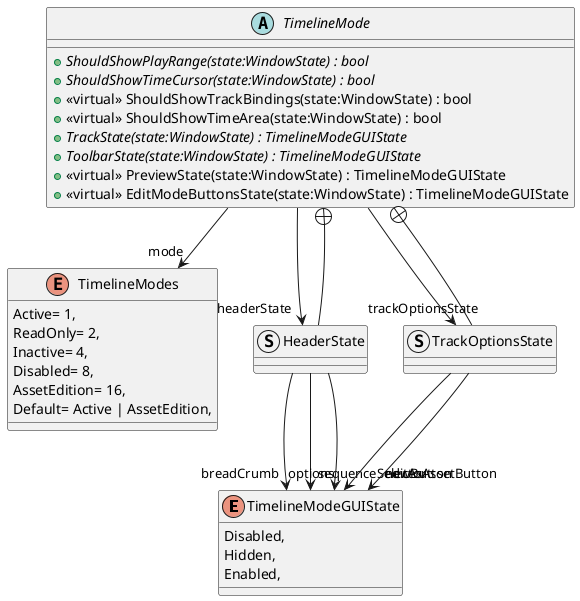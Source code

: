 @startuml
enum TimelineModeGUIState {
    Disabled,
    Hidden,
    Enabled,
}
abstract class TimelineMode {
    + {abstract} ShouldShowPlayRange(state:WindowState) : bool
    + {abstract} ShouldShowTimeCursor(state:WindowState) : bool
    + <<virtual>> ShouldShowTrackBindings(state:WindowState) : bool
    + <<virtual>> ShouldShowTimeArea(state:WindowState) : bool
    + {abstract} TrackState(state:WindowState) : TimelineModeGUIState
    + {abstract} ToolbarState(state:WindowState) : TimelineModeGUIState
    + <<virtual>> PreviewState(state:WindowState) : TimelineModeGUIState
    + <<virtual>> EditModeButtonsState(state:WindowState) : TimelineModeGUIState
}
enum TimelineModes {
    Active= 1,
    ReadOnly= 2,
    Inactive= 4,
    Disabled= 8,
    AssetEdition= 16,
    Default= Active | AssetEdition,
}
struct HeaderState {
}
struct TrackOptionsState {
}
TimelineMode --> "headerState" HeaderState
TimelineMode --> "trackOptionsState" TrackOptionsState
TimelineMode --> "mode" TimelineModes
TimelineMode +-- HeaderState
HeaderState --> "breadCrumb" TimelineModeGUIState
HeaderState --> "sequenceSelector" TimelineModeGUIState
HeaderState --> "options" TimelineModeGUIState
TimelineMode +-- TrackOptionsState
TrackOptionsState --> "newButton" TimelineModeGUIState
TrackOptionsState --> "editAsAssetButton" TimelineModeGUIState
@enduml
